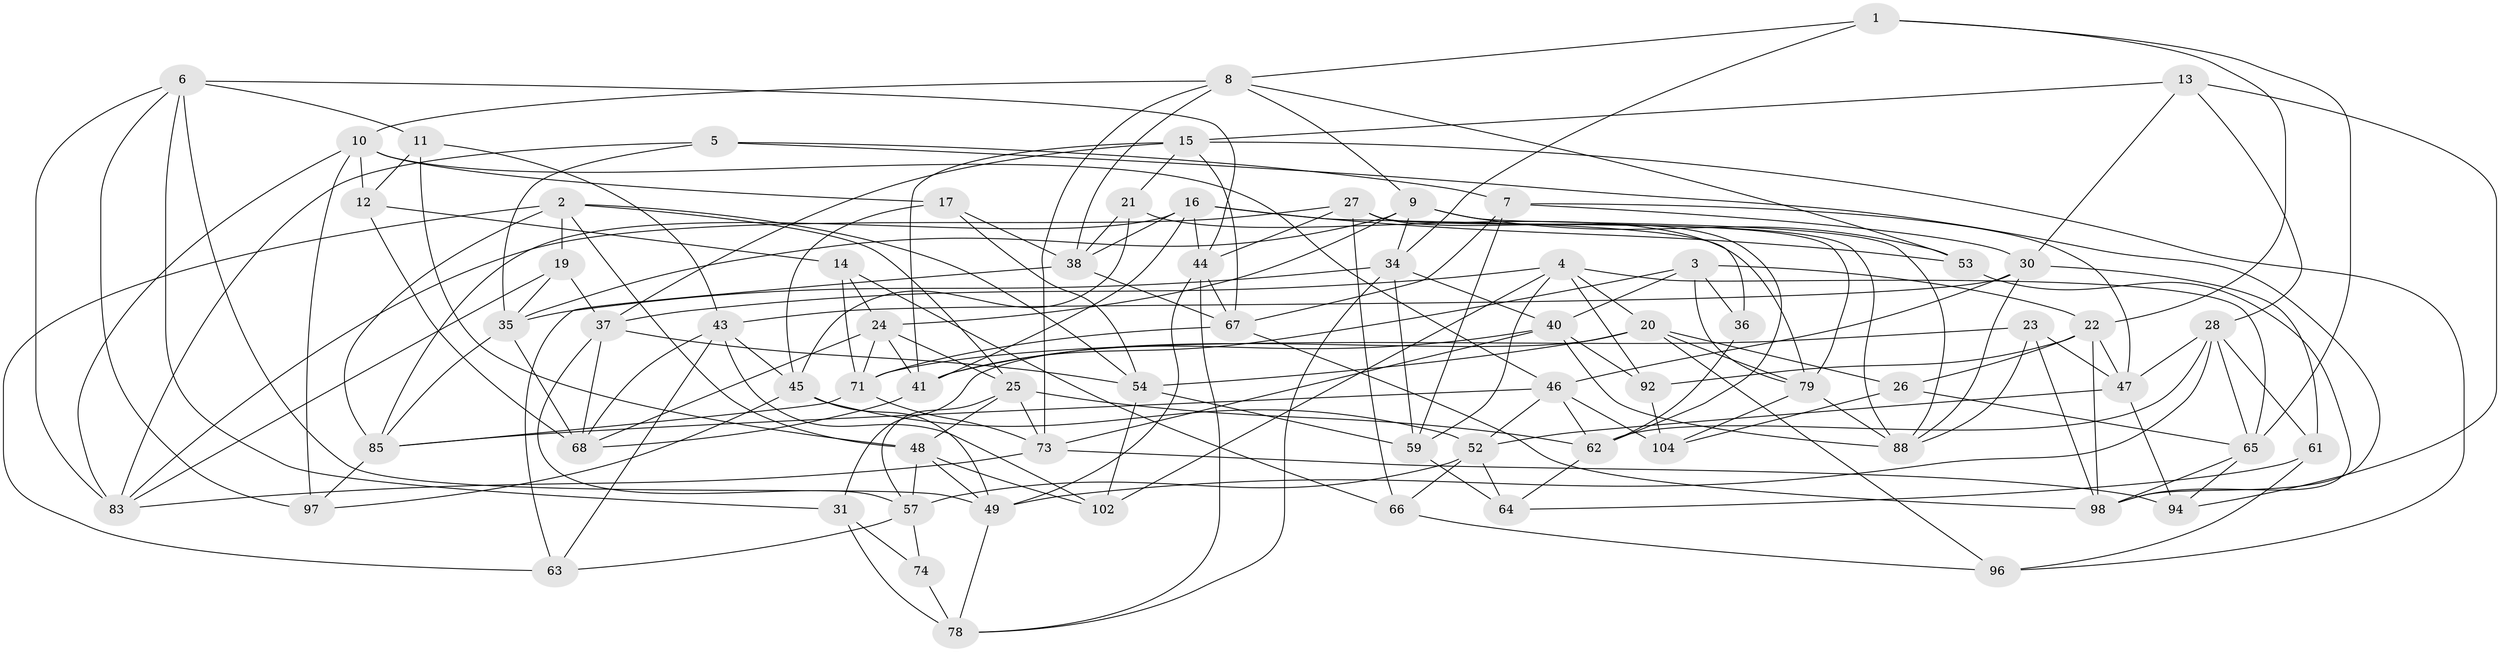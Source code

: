 // original degree distribution, {4: 1.0}
// Generated by graph-tools (version 1.1) at 2025/11/02/27/25 16:11:50]
// undirected, 71 vertices, 185 edges
graph export_dot {
graph [start="1"]
  node [color=gray90,style=filled];
  1;
  2 [super="+42"];
  3 [super="+70"];
  4 [super="+72"];
  5;
  6 [super="+51"];
  7 [super="+18"];
  8 [super="+82"];
  9 [super="+29"];
  10 [super="+89"];
  11;
  12;
  13;
  14;
  15 [super="+58"];
  16 [super="+39"];
  17;
  19;
  20 [super="+69"];
  21;
  22 [super="+32"];
  23;
  24 [super="+86"];
  25 [super="+113"];
  26;
  27 [super="+33"];
  28 [super="+100"];
  30 [super="+101"];
  31;
  34 [super="+77"];
  35 [super="+90"];
  36;
  37 [super="+109"];
  38 [super="+55"];
  40 [super="+56"];
  41 [super="+87"];
  43 [super="+115"];
  44 [super="+91"];
  45 [super="+99"];
  46 [super="+108"];
  47 [super="+76"];
  48 [super="+93"];
  49 [super="+50"];
  52 [super="+81"];
  53;
  54 [super="+107"];
  57 [super="+60"];
  59 [super="+84"];
  61;
  62 [super="+112"];
  63;
  64;
  65 [super="+114"];
  66;
  67 [super="+106"];
  68 [super="+75"];
  71 [super="+105"];
  73 [super="+80"];
  74;
  78 [super="+95"];
  79 [super="+110"];
  83 [super="+111"];
  85 [super="+116"];
  88 [super="+117"];
  92;
  94;
  96;
  97;
  98 [super="+103"];
  102;
  104;
  1 -- 65;
  1 -- 22;
  1 -- 8;
  1 -- 34;
  2 -- 63;
  2 -- 19;
  2 -- 54;
  2 -- 48;
  2 -- 25;
  2 -- 85;
  3 -- 36 [weight=2];
  3 -- 22;
  3 -- 40;
  3 -- 79;
  3 -- 41;
  4 -- 65;
  4 -- 92;
  4 -- 59;
  4 -- 37;
  4 -- 102;
  4 -- 20;
  5 -- 7;
  5 -- 35;
  5 -- 98;
  5 -- 83;
  6 -- 97;
  6 -- 31;
  6 -- 11;
  6 -- 44;
  6 -- 49;
  6 -- 83;
  7 -- 67;
  7 -- 47;
  7 -- 59 [weight=2];
  7 -- 30;
  8 -- 38;
  8 -- 53;
  8 -- 73;
  8 -- 10;
  8 -- 9;
  9 -- 24;
  9 -- 34;
  9 -- 88;
  9 -- 53;
  9 -- 35;
  10 -- 12;
  10 -- 97;
  10 -- 17;
  10 -- 83;
  10 -- 46;
  11 -- 12;
  11 -- 43;
  11 -- 48;
  12 -- 14;
  12 -- 68;
  13 -- 28;
  13 -- 94;
  13 -- 15;
  13 -- 30;
  14 -- 24;
  14 -- 71;
  14 -- 66;
  15 -- 21;
  15 -- 96;
  15 -- 41;
  15 -- 37;
  15 -- 67;
  16 -- 44;
  16 -- 41;
  16 -- 53;
  16 -- 36;
  16 -- 85;
  16 -- 38;
  17 -- 54;
  17 -- 45;
  17 -- 38;
  19 -- 37;
  19 -- 35;
  19 -- 83;
  20 -- 31;
  20 -- 26;
  20 -- 79;
  20 -- 96;
  20 -- 54;
  21 -- 79;
  21 -- 45;
  21 -- 38;
  22 -- 47;
  22 -- 26;
  22 -- 92;
  22 -- 98;
  23 -- 71;
  23 -- 98;
  23 -- 47;
  23 -- 88;
  24 -- 25;
  24 -- 68;
  24 -- 71;
  24 -- 41;
  25 -- 57;
  25 -- 73;
  25 -- 48;
  25 -- 62;
  26 -- 65;
  26 -- 104;
  27 -- 66;
  27 -- 83;
  27 -- 44;
  27 -- 62;
  27 -- 88;
  27 -- 79;
  28 -- 61;
  28 -- 65;
  28 -- 62;
  28 -- 47;
  28 -- 49;
  30 -- 61;
  30 -- 46;
  30 -- 88;
  30 -- 43;
  31 -- 74;
  31 -- 78;
  34 -- 40;
  34 -- 78;
  34 -- 59;
  34 -- 35;
  35 -- 85;
  35 -- 68;
  36 -- 62;
  37 -- 68;
  37 -- 54;
  37 -- 57;
  38 -- 67;
  38 -- 63;
  40 -- 88;
  40 -- 92;
  40 -- 41;
  40 -- 73;
  41 -- 68;
  43 -- 102;
  43 -- 45;
  43 -- 68;
  43 -- 63;
  44 -- 49;
  44 -- 67;
  44 -- 78;
  45 -- 52;
  45 -- 97;
  45 -- 49;
  46 -- 104;
  46 -- 52;
  46 -- 85;
  46 -- 62;
  47 -- 94;
  47 -- 52;
  48 -- 57;
  48 -- 102;
  48 -- 49;
  49 -- 78;
  52 -- 64;
  52 -- 66;
  52 -- 57;
  53 -- 98;
  54 -- 102;
  54 -- 59;
  57 -- 74;
  57 -- 63;
  59 -- 64;
  61 -- 96;
  61 -- 64;
  62 -- 64;
  65 -- 98;
  65 -- 94;
  66 -- 96;
  67 -- 98;
  67 -- 71;
  71 -- 73;
  71 -- 85;
  73 -- 83;
  73 -- 94;
  74 -- 78 [weight=2];
  79 -- 88;
  79 -- 104;
  85 -- 97;
  92 -- 104;
}
